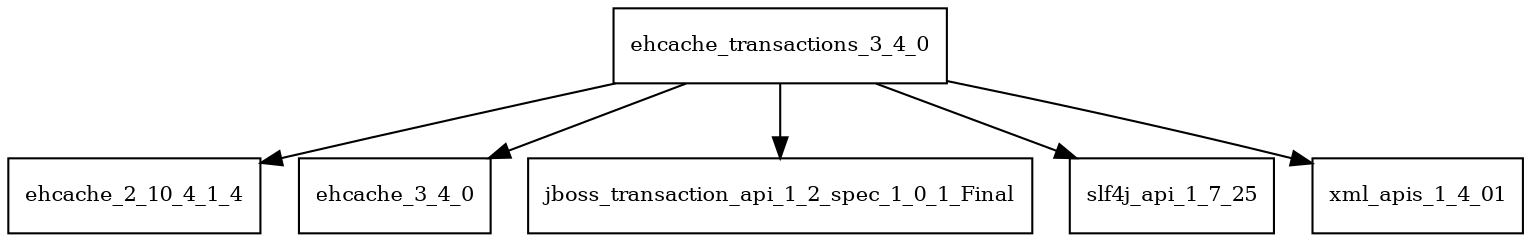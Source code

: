 digraph ehcache_transactions_3_4_0_dependencies {
  node [shape = box, fontsize=10.0];
  ehcache_transactions_3_4_0 -> ehcache_2_10_4_1_4;
  ehcache_transactions_3_4_0 -> ehcache_3_4_0;
  ehcache_transactions_3_4_0 -> jboss_transaction_api_1_2_spec_1_0_1_Final;
  ehcache_transactions_3_4_0 -> slf4j_api_1_7_25;
  ehcache_transactions_3_4_0 -> xml_apis_1_4_01;
}
